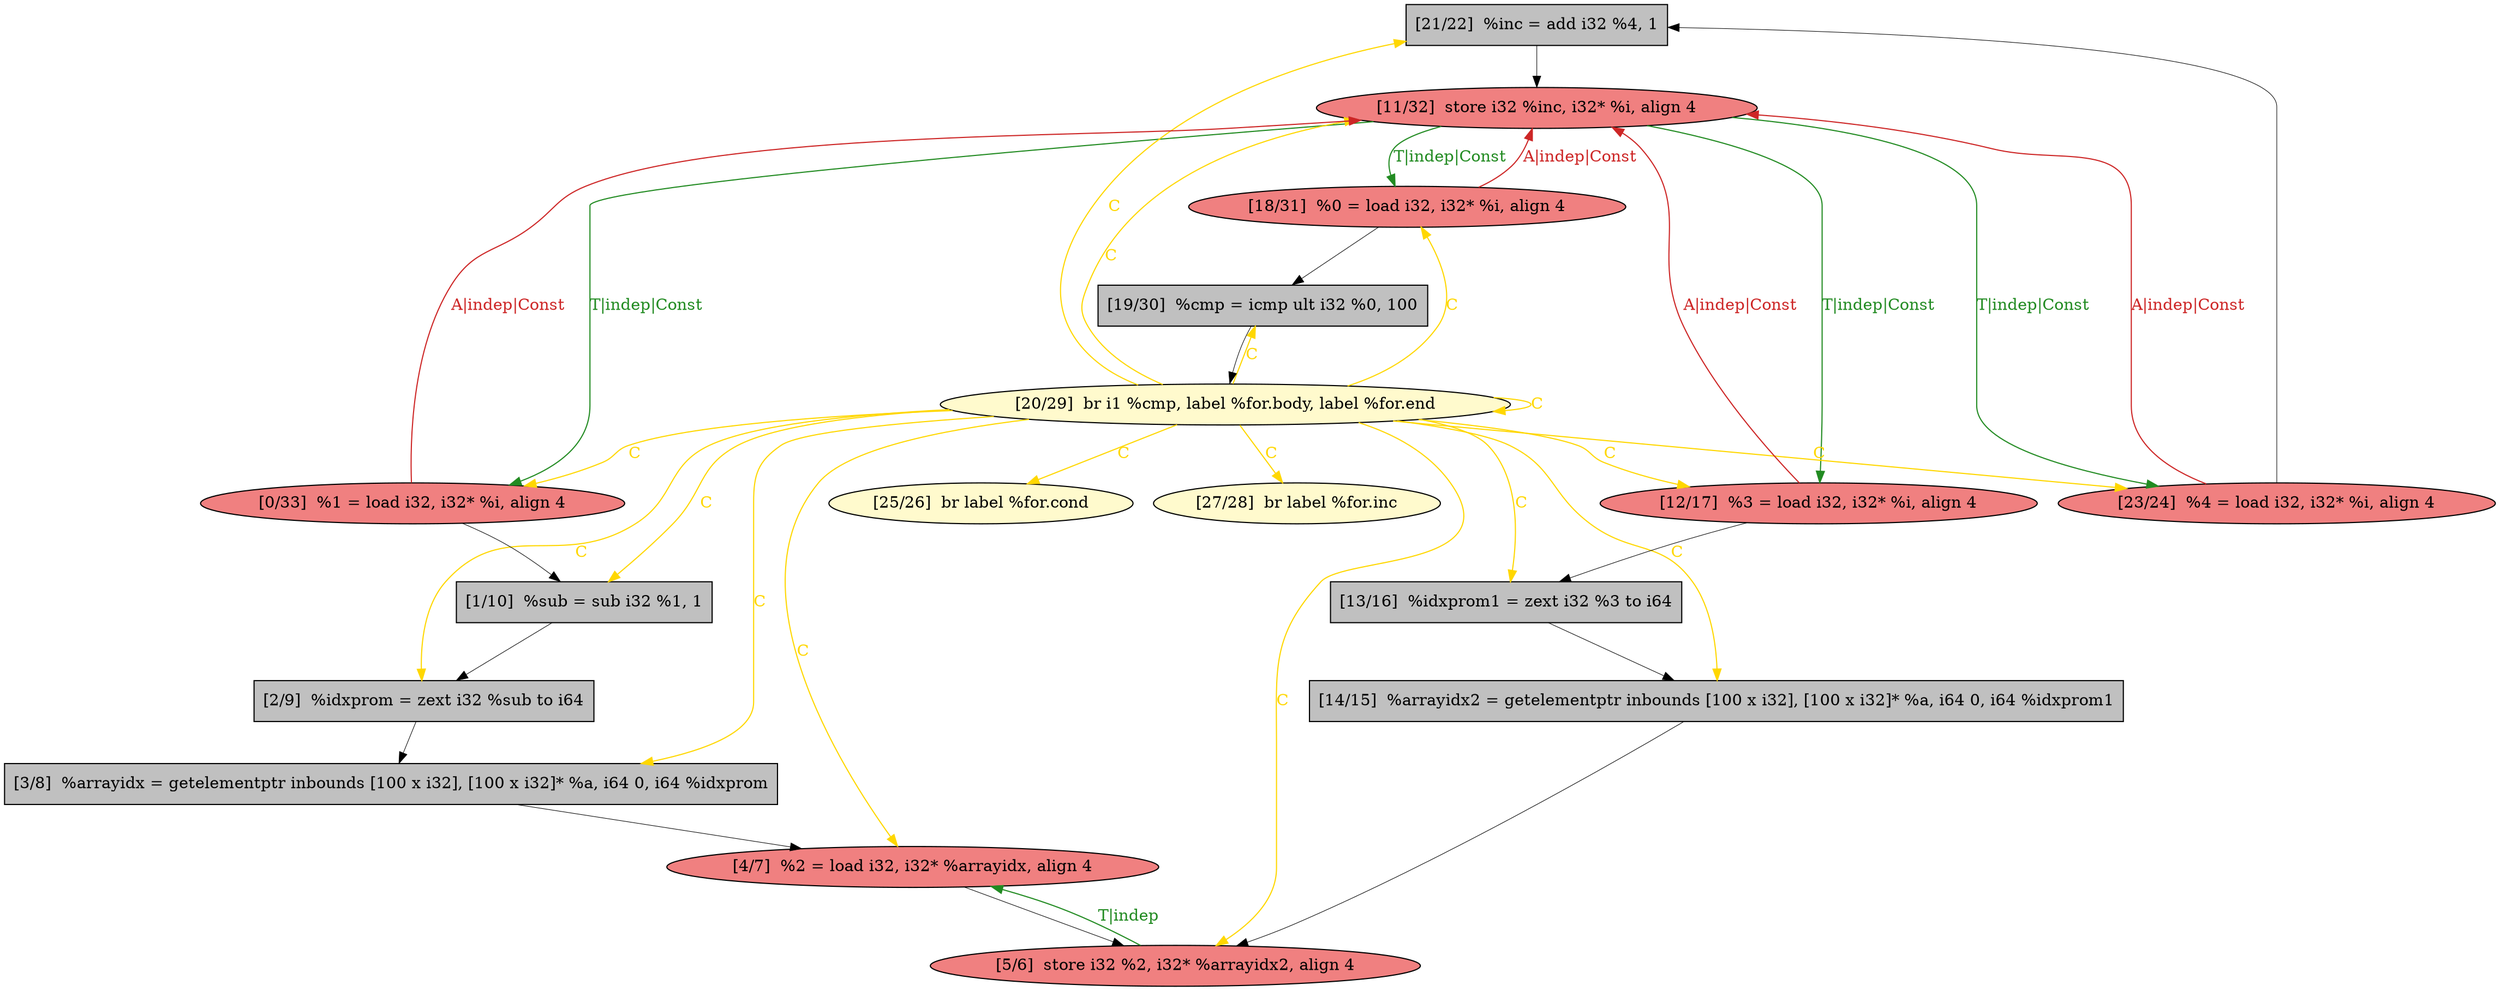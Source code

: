 
digraph G {


node144 [fillcolor=grey,label="[21/22]  %inc = add i32 %4, 1",shape=rectangle,style=filled ]
node133 [fillcolor=lightcoral,label="[11/32]  store i32 %inc, i32* %i, align 4",shape=ellipse,style=filled ]
node132 [fillcolor=lemonchiffon,label="[25/26]  br label %for.cond",shape=ellipse,style=filled ]
node131 [fillcolor=grey,label="[14/15]  %arrayidx2 = getelementptr inbounds [100 x i32], [100 x i32]* %a, i64 0, i64 %idxprom1",shape=rectangle,style=filled ]
node134 [fillcolor=lemonchiffon,label="[20/29]  br i1 %cmp, label %for.body, label %for.end",shape=ellipse,style=filled ]
node128 [fillcolor=lightcoral,label="[0/33]  %1 = load i32, i32* %i, align 4",shape=ellipse,style=filled ]
node135 [fillcolor=lightcoral,label="[18/31]  %0 = load i32, i32* %i, align 4",shape=ellipse,style=filled ]
node141 [fillcolor=lemonchiffon,label="[27/28]  br label %for.inc",shape=ellipse,style=filled ]
node139 [fillcolor=lightcoral,label="[12/17]  %3 = load i32, i32* %i, align 4",shape=ellipse,style=filled ]
node140 [fillcolor=grey,label="[13/16]  %idxprom1 = zext i32 %3 to i64",shape=rectangle,style=filled ]
node130 [fillcolor=grey,label="[3/8]  %arrayidx = getelementptr inbounds [100 x i32], [100 x i32]* %a, i64 0, i64 %idxprom",shape=rectangle,style=filled ]
node129 [fillcolor=grey,label="[2/9]  %idxprom = zext i32 %sub to i64",shape=rectangle,style=filled ]
node136 [fillcolor=grey,label="[19/30]  %cmp = icmp ult i32 %0, 100",shape=rectangle,style=filled ]
node138 [fillcolor=lightcoral,label="[5/6]  store i32 %2, i32* %arrayidx2, align 4",shape=ellipse,style=filled ]
node137 [fillcolor=lightcoral,label="[4/7]  %2 = load i32, i32* %arrayidx, align 4",shape=ellipse,style=filled ]
node142 [fillcolor=lightcoral,label="[23/24]  %4 = load i32, i32* %i, align 4",shape=ellipse,style=filled ]
node143 [fillcolor=grey,label="[1/10]  %sub = sub i32 %1, 1",shape=rectangle,style=filled ]

node134->node131 [style=solid,color=gold,label="C",penwidth=1.0,fontcolor=gold ]
node134->node133 [style=solid,color=gold,label="C",penwidth=1.0,fontcolor=gold ]
node134->node144 [style=solid,color=gold,label="C",penwidth=1.0,fontcolor=gold ]
node134->node141 [style=solid,color=gold,label="C",penwidth=1.0,fontcolor=gold ]
node130->node137 [style=solid,color=black,label="",penwidth=0.5,fontcolor=black ]
node133->node128 [style=solid,color=forestgreen,label="T|indep|Const",penwidth=1.0,fontcolor=forestgreen ]
node143->node129 [style=solid,color=black,label="",penwidth=0.5,fontcolor=black ]
node134->node136 [style=solid,color=gold,label="C",penwidth=1.0,fontcolor=gold ]
node135->node136 [style=solid,color=black,label="",penwidth=0.5,fontcolor=black ]
node142->node133 [style=solid,color=firebrick3,label="A|indep|Const",penwidth=1.0,fontcolor=firebrick3 ]
node133->node142 [style=solid,color=forestgreen,label="T|indep|Const",penwidth=1.0,fontcolor=forestgreen ]
node134->node139 [style=solid,color=gold,label="C",penwidth=1.0,fontcolor=gold ]
node133->node139 [style=solid,color=forestgreen,label="T|indep|Const",penwidth=1.0,fontcolor=forestgreen ]
node137->node138 [style=solid,color=black,label="",penwidth=0.5,fontcolor=black ]
node138->node137 [style=solid,color=forestgreen,label="T|indep",penwidth=1.0,fontcolor=forestgreen ]
node134->node129 [style=solid,color=gold,label="C",penwidth=1.0,fontcolor=gold ]
node134->node134 [style=solid,color=gold,label="C",penwidth=1.0,fontcolor=gold ]
node131->node138 [style=solid,color=black,label="",penwidth=0.5,fontcolor=black ]
node128->node143 [style=solid,color=black,label="",penwidth=0.5,fontcolor=black ]
node140->node131 [style=solid,color=black,label="",penwidth=0.5,fontcolor=black ]
node139->node133 [style=solid,color=firebrick3,label="A|indep|Const",penwidth=1.0,fontcolor=firebrick3 ]
node136->node134 [style=solid,color=black,label="",penwidth=0.5,fontcolor=black ]
node128->node133 [style=solid,color=firebrick3,label="A|indep|Const",penwidth=1.0,fontcolor=firebrick3 ]
node134->node140 [style=solid,color=gold,label="C",penwidth=1.0,fontcolor=gold ]
node134->node128 [style=solid,color=gold,label="C",penwidth=1.0,fontcolor=gold ]
node142->node144 [style=solid,color=black,label="",penwidth=0.5,fontcolor=black ]
node144->node133 [style=solid,color=black,label="",penwidth=0.5,fontcolor=black ]
node134->node137 [style=solid,color=gold,label="C",penwidth=1.0,fontcolor=gold ]
node134->node132 [style=solid,color=gold,label="C",penwidth=1.0,fontcolor=gold ]
node135->node133 [style=solid,color=firebrick3,label="A|indep|Const",penwidth=1.0,fontcolor=firebrick3 ]
node134->node142 [style=solid,color=gold,label="C",penwidth=1.0,fontcolor=gold ]
node133->node135 [style=solid,color=forestgreen,label="T|indep|Const",penwidth=1.0,fontcolor=forestgreen ]
node129->node130 [style=solid,color=black,label="",penwidth=0.5,fontcolor=black ]
node139->node140 [style=solid,color=black,label="",penwidth=0.5,fontcolor=black ]
node134->node143 [style=solid,color=gold,label="C",penwidth=1.0,fontcolor=gold ]
node134->node138 [style=solid,color=gold,label="C",penwidth=1.0,fontcolor=gold ]
node134->node135 [style=solid,color=gold,label="C",penwidth=1.0,fontcolor=gold ]
node134->node130 [style=solid,color=gold,label="C",penwidth=1.0,fontcolor=gold ]


}
